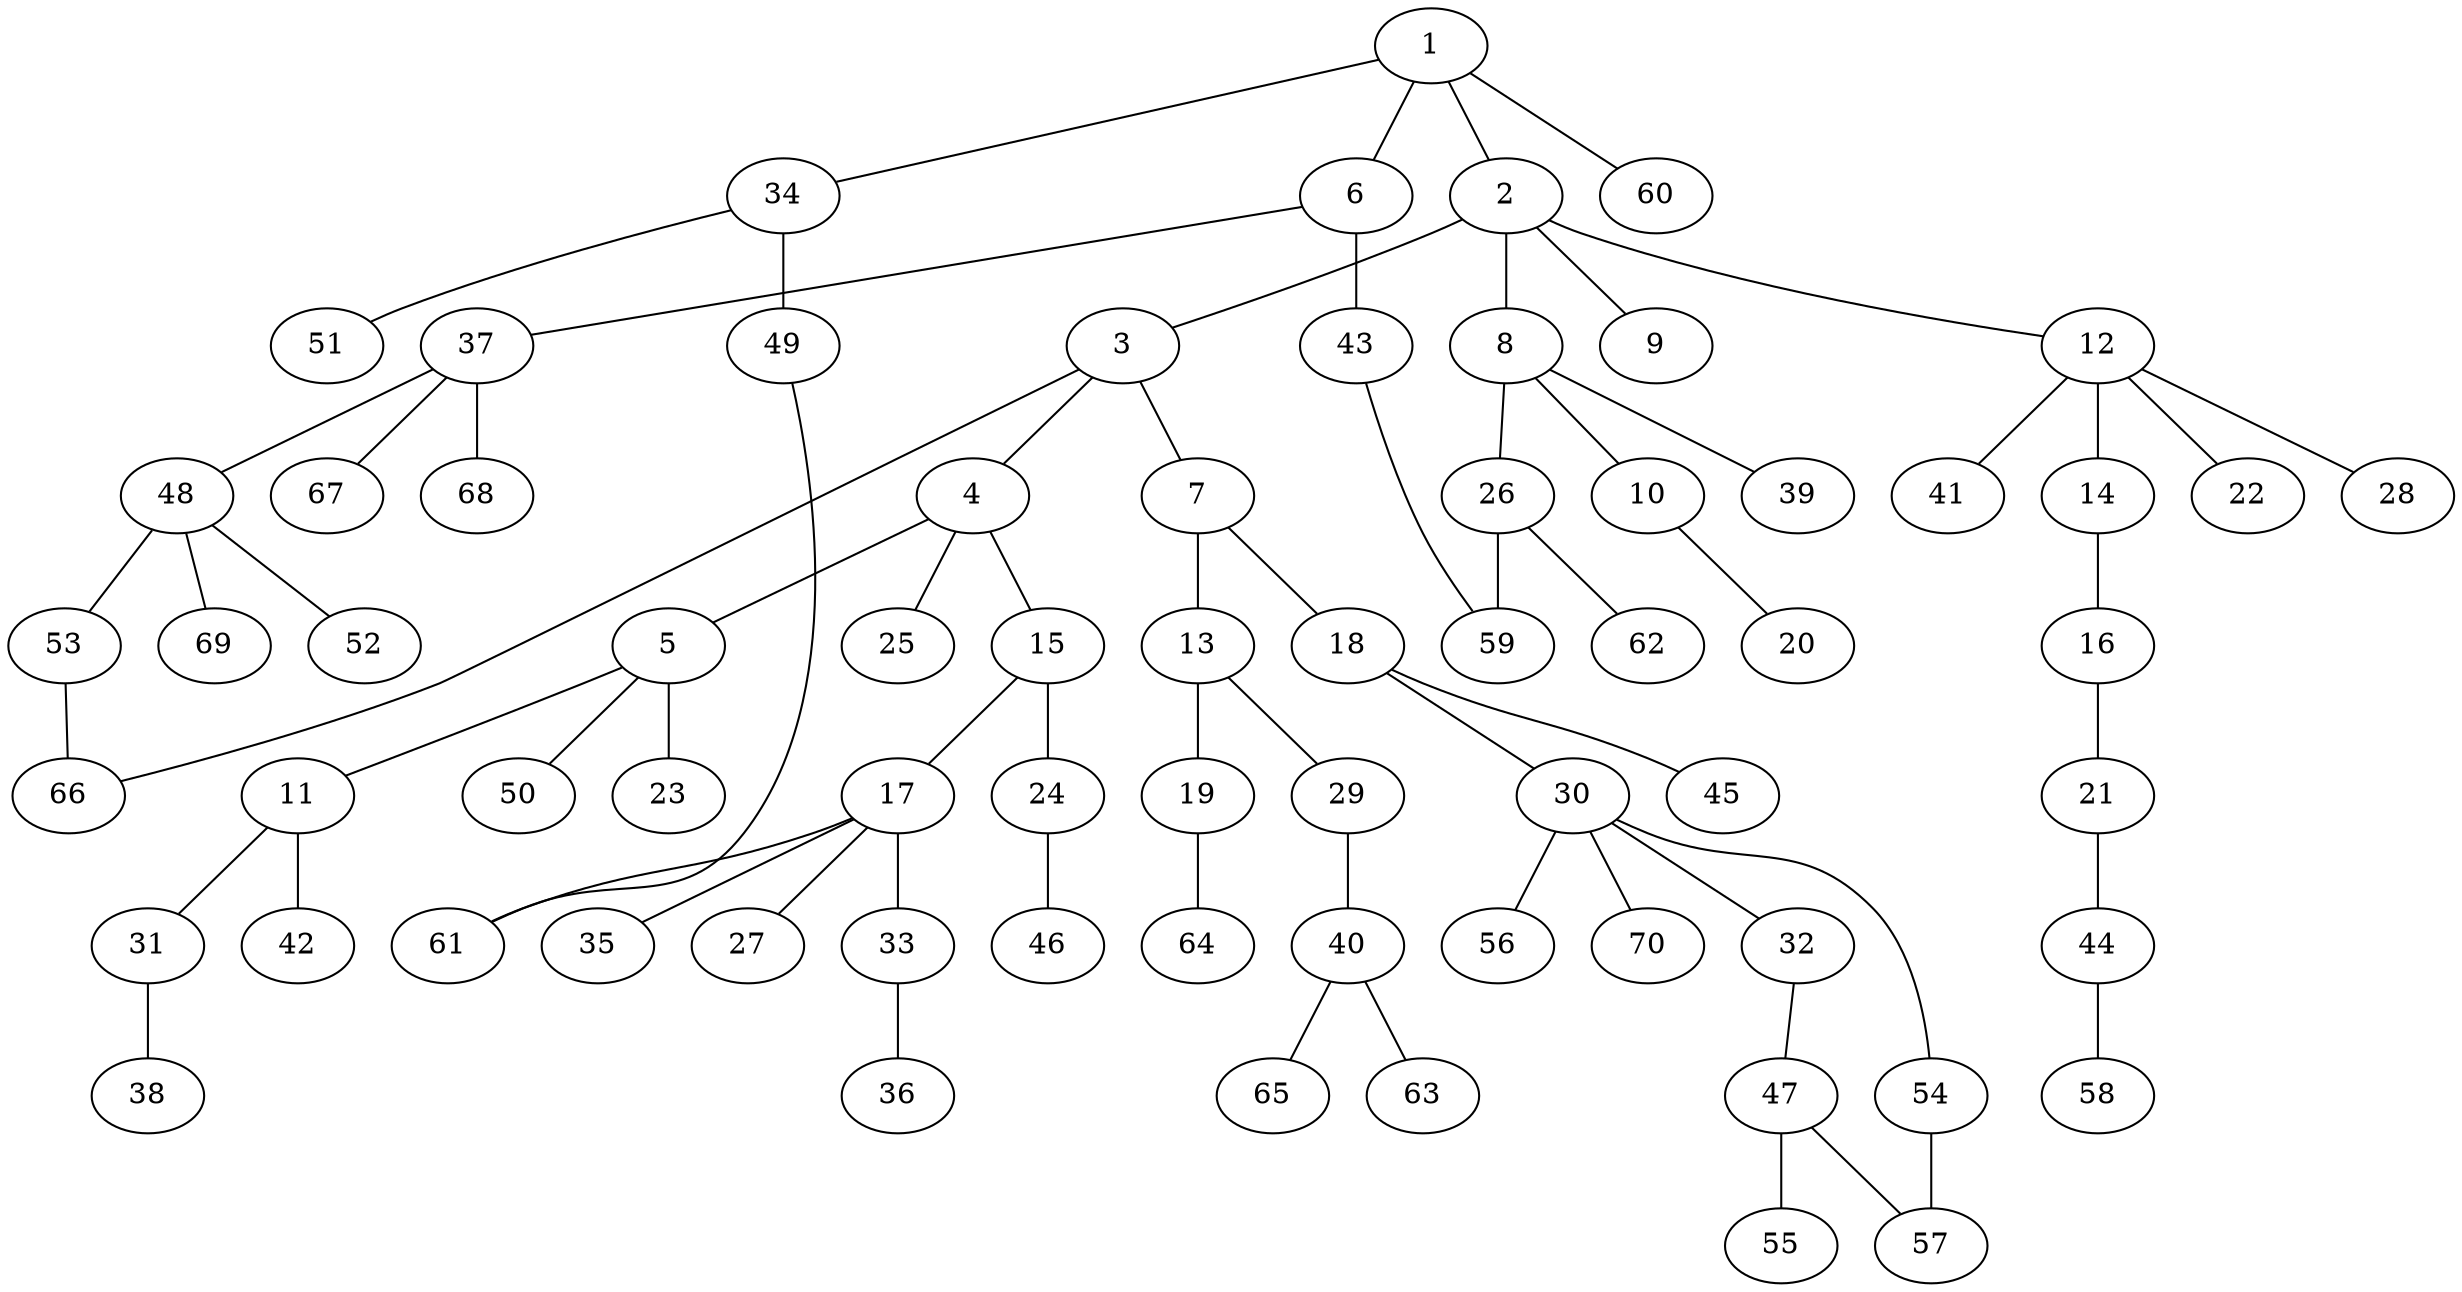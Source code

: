 graph graphname {1--2
1--6
1--34
1--60
2--3
2--8
2--9
2--12
3--4
3--7
3--66
4--5
4--15
4--25
5--11
5--23
5--50
6--37
6--43
7--13
7--18
8--10
8--26
8--39
10--20
11--31
11--42
12--14
12--22
12--28
12--41
13--19
13--29
14--16
15--17
15--24
16--21
17--27
17--33
17--35
17--61
18--30
18--45
19--64
21--44
24--46
26--59
26--62
29--40
30--32
30--54
30--56
30--70
31--38
32--47
33--36
34--49
34--51
37--48
37--67
37--68
40--63
40--65
43--59
44--58
47--55
47--57
48--52
48--53
48--69
49--61
53--66
54--57
}